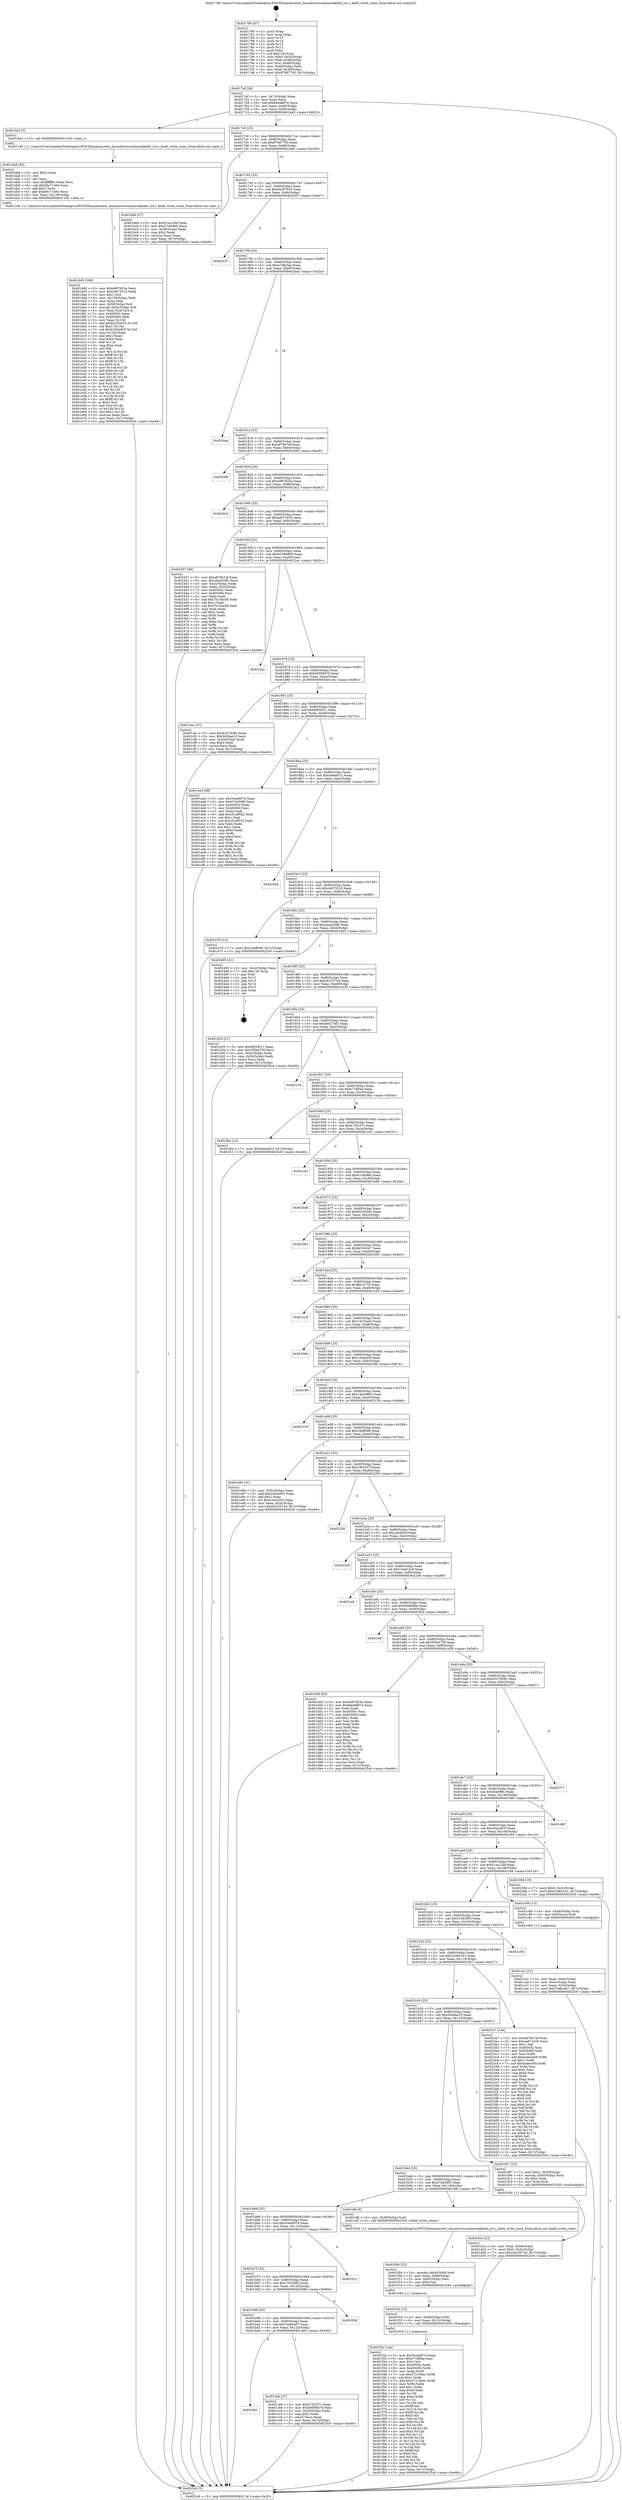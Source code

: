 digraph "0x401780" {
  label = "0x401780 (/mnt/c/Users/mathe/Desktop/tcc/POCII/binaries/extr_linuxdriversusbserialkobil_sct.c_kobil_write_room_Final-ollvm.out::main(0))"
  labelloc = "t"
  node[shape=record]

  Entry [label="",width=0.3,height=0.3,shape=circle,fillcolor=black,style=filled]
  "0x4017af" [label="{
     0x4017af [26]\l
     | [instrs]\l
     &nbsp;&nbsp;0x4017af \<+3\>: mov -0x7c(%rbp),%eax\l
     &nbsp;&nbsp;0x4017b2 \<+2\>: mov %eax,%ecx\l
     &nbsp;&nbsp;0x4017b4 \<+6\>: sub $0x84d48874,%ecx\l
     &nbsp;&nbsp;0x4017ba \<+3\>: mov %eax,-0x80(%rbp)\l
     &nbsp;&nbsp;0x4017bd \<+6\>: mov %ecx,-0x84(%rbp)\l
     &nbsp;&nbsp;0x4017c3 \<+6\>: je 0000000000401da3 \<main+0x623\>\l
  }"]
  "0x401da3" [label="{
     0x401da3 [5]\l
     | [instrs]\l
     &nbsp;&nbsp;0x401da3 \<+5\>: call 0000000000401160 \<next_i\>\l
     | [calls]\l
     &nbsp;&nbsp;0x401160 \{1\} (/mnt/c/Users/mathe/Desktop/tcc/POCII/binaries/extr_linuxdriversusbserialkobil_sct.c_kobil_write_room_Final-ollvm.out::next_i)\l
  }"]
  "0x4017c9" [label="{
     0x4017c9 [25]\l
     | [instrs]\l
     &nbsp;&nbsp;0x4017c9 \<+5\>: jmp 00000000004017ce \<main+0x4e\>\l
     &nbsp;&nbsp;0x4017ce \<+3\>: mov -0x80(%rbp),%eax\l
     &nbsp;&nbsp;0x4017d1 \<+5\>: sub $0x879d7792,%eax\l
     &nbsp;&nbsp;0x4017d6 \<+6\>: mov %eax,-0x88(%rbp)\l
     &nbsp;&nbsp;0x4017dc \<+6\>: je 0000000000401bbb \<main+0x43b\>\l
  }"]
  Exit [label="",width=0.3,height=0.3,shape=circle,fillcolor=black,style=filled,peripheries=2]
  "0x401bbb" [label="{
     0x401bbb [27]\l
     | [instrs]\l
     &nbsp;&nbsp;0x401bbb \<+5\>: mov $0x51ac22bf,%eax\l
     &nbsp;&nbsp;0x401bc0 \<+5\>: mov $0xe7c8c8e0,%ecx\l
     &nbsp;&nbsp;0x401bc5 \<+3\>: mov -0x38(%rbp),%edx\l
     &nbsp;&nbsp;0x401bc8 \<+3\>: cmp $0x2,%edx\l
     &nbsp;&nbsp;0x401bcb \<+3\>: cmovne %ecx,%eax\l
     &nbsp;&nbsp;0x401bce \<+3\>: mov %eax,-0x7c(%rbp)\l
     &nbsp;&nbsp;0x401bd1 \<+5\>: jmp 00000000004025c6 \<main+0xe46\>\l
  }"]
  "0x4017e2" [label="{
     0x4017e2 [25]\l
     | [instrs]\l
     &nbsp;&nbsp;0x4017e2 \<+5\>: jmp 00000000004017e7 \<main+0x67\>\l
     &nbsp;&nbsp;0x4017e7 \<+3\>: mov -0x80(%rbp),%eax\l
     &nbsp;&nbsp;0x4017ea \<+5\>: sub $0x92c87523,%eax\l
     &nbsp;&nbsp;0x4017ef \<+6\>: mov %eax,-0x8c(%rbp)\l
     &nbsp;&nbsp;0x4017f5 \<+6\>: je 0000000000402557 \<main+0xdd7\>\l
  }"]
  "0x4025c6" [label="{
     0x4025c6 [5]\l
     | [instrs]\l
     &nbsp;&nbsp;0x4025c6 \<+5\>: jmp 00000000004017af \<main+0x2f\>\l
  }"]
  "0x401780" [label="{
     0x401780 [47]\l
     | [instrs]\l
     &nbsp;&nbsp;0x401780 \<+1\>: push %rbp\l
     &nbsp;&nbsp;0x401781 \<+3\>: mov %rsp,%rbp\l
     &nbsp;&nbsp;0x401784 \<+2\>: push %r15\l
     &nbsp;&nbsp;0x401786 \<+2\>: push %r14\l
     &nbsp;&nbsp;0x401788 \<+2\>: push %r13\l
     &nbsp;&nbsp;0x40178a \<+2\>: push %r12\l
     &nbsp;&nbsp;0x40178c \<+1\>: push %rbx\l
     &nbsp;&nbsp;0x40178d \<+7\>: sub $0x128,%rsp\l
     &nbsp;&nbsp;0x401794 \<+7\>: movl $0x0,-0x3c(%rbp)\l
     &nbsp;&nbsp;0x40179b \<+3\>: mov %edi,-0x40(%rbp)\l
     &nbsp;&nbsp;0x40179e \<+4\>: mov %rsi,-0x48(%rbp)\l
     &nbsp;&nbsp;0x4017a2 \<+3\>: mov -0x40(%rbp),%edi\l
     &nbsp;&nbsp;0x4017a5 \<+3\>: mov %edi,-0x38(%rbp)\l
     &nbsp;&nbsp;0x4017a8 \<+7\>: movl $0x879d7792,-0x7c(%rbp)\l
  }"]
  "0x401f2a" [label="{
     0x401f2a [144]\l
     | [instrs]\l
     &nbsp;&nbsp;0x401f2a \<+5\>: mov $0x5ceed974,%eax\l
     &nbsp;&nbsp;0x401f2f \<+5\>: mov $0xe71ff3ba,%esi\l
     &nbsp;&nbsp;0x401f34 \<+2\>: mov $0x1,%cl\l
     &nbsp;&nbsp;0x401f36 \<+7\>: mov 0x40505c,%edx\l
     &nbsp;&nbsp;0x401f3d \<+8\>: mov 0x405060,%r8d\l
     &nbsp;&nbsp;0x401f45 \<+3\>: mov %edx,%r9d\l
     &nbsp;&nbsp;0x401f48 \<+7\>: sub $0x372160ec,%r9d\l
     &nbsp;&nbsp;0x401f4f \<+4\>: sub $0x1,%r9d\l
     &nbsp;&nbsp;0x401f53 \<+7\>: add $0x372160ec,%r9d\l
     &nbsp;&nbsp;0x401f5a \<+4\>: imul %r9d,%edx\l
     &nbsp;&nbsp;0x401f5e \<+3\>: and $0x1,%edx\l
     &nbsp;&nbsp;0x401f61 \<+3\>: cmp $0x0,%edx\l
     &nbsp;&nbsp;0x401f64 \<+4\>: sete %r10b\l
     &nbsp;&nbsp;0x401f68 \<+4\>: cmp $0xa,%r8d\l
     &nbsp;&nbsp;0x401f6c \<+4\>: setl %r11b\l
     &nbsp;&nbsp;0x401f70 \<+3\>: mov %r10b,%bl\l
     &nbsp;&nbsp;0x401f73 \<+3\>: xor $0xff,%bl\l
     &nbsp;&nbsp;0x401f76 \<+3\>: mov %r11b,%r14b\l
     &nbsp;&nbsp;0x401f79 \<+4\>: xor $0xff,%r14b\l
     &nbsp;&nbsp;0x401f7d \<+3\>: xor $0x0,%cl\l
     &nbsp;&nbsp;0x401f80 \<+3\>: mov %bl,%r15b\l
     &nbsp;&nbsp;0x401f83 \<+4\>: and $0x0,%r15b\l
     &nbsp;&nbsp;0x401f87 \<+3\>: and %cl,%r10b\l
     &nbsp;&nbsp;0x401f8a \<+3\>: mov %r14b,%r12b\l
     &nbsp;&nbsp;0x401f8d \<+4\>: and $0x0,%r12b\l
     &nbsp;&nbsp;0x401f91 \<+3\>: and %cl,%r11b\l
     &nbsp;&nbsp;0x401f94 \<+3\>: or %r10b,%r15b\l
     &nbsp;&nbsp;0x401f97 \<+3\>: or %r11b,%r12b\l
     &nbsp;&nbsp;0x401f9a \<+3\>: xor %r12b,%r15b\l
     &nbsp;&nbsp;0x401f9d \<+3\>: or %r14b,%bl\l
     &nbsp;&nbsp;0x401fa0 \<+3\>: xor $0xff,%bl\l
     &nbsp;&nbsp;0x401fa3 \<+3\>: or $0x0,%cl\l
     &nbsp;&nbsp;0x401fa6 \<+2\>: and %cl,%bl\l
     &nbsp;&nbsp;0x401fa8 \<+3\>: or %bl,%r15b\l
     &nbsp;&nbsp;0x401fab \<+4\>: test $0x1,%r15b\l
     &nbsp;&nbsp;0x401faf \<+3\>: cmovne %esi,%eax\l
     &nbsp;&nbsp;0x401fb2 \<+3\>: mov %eax,-0x7c(%rbp)\l
     &nbsp;&nbsp;0x401fb5 \<+5\>: jmp 00000000004025c6 \<main+0xe46\>\l
  }"]
  "0x402557" [label="{
     0x402557\l
  }", style=dashed]
  "0x4017fb" [label="{
     0x4017fb [25]\l
     | [instrs]\l
     &nbsp;&nbsp;0x4017fb \<+5\>: jmp 0000000000401800 \<main+0x80\>\l
     &nbsp;&nbsp;0x401800 \<+3\>: mov -0x80(%rbp),%eax\l
     &nbsp;&nbsp;0x401803 \<+5\>: sub $0xa7dfa3aa,%eax\l
     &nbsp;&nbsp;0x401808 \<+6\>: mov %eax,-0x90(%rbp)\l
     &nbsp;&nbsp;0x40180e \<+6\>: je 00000000004024aa \<main+0xd2a\>\l
  }"]
  "0x401f1b" [label="{
     0x401f1b [15]\l
     | [instrs]\l
     &nbsp;&nbsp;0x401f1b \<+4\>: mov -0x58(%rbp),%rdi\l
     &nbsp;&nbsp;0x401f1f \<+6\>: mov %eax,-0x12c(%rbp)\l
     &nbsp;&nbsp;0x401f25 \<+5\>: call 0000000000401030 \<free@plt\>\l
     | [calls]\l
     &nbsp;&nbsp;0x401030 \{1\} (unknown)\l
  }"]
  "0x4024aa" [label="{
     0x4024aa\l
  }", style=dashed]
  "0x401814" [label="{
     0x401814 [25]\l
     | [instrs]\l
     &nbsp;&nbsp;0x401814 \<+5\>: jmp 0000000000401819 \<main+0x99\>\l
     &nbsp;&nbsp;0x401819 \<+3\>: mov -0x80(%rbp),%eax\l
     &nbsp;&nbsp;0x40181c \<+5\>: sub $0xa879e7af,%eax\l
     &nbsp;&nbsp;0x401821 \<+6\>: mov %eax,-0x94(%rbp)\l
     &nbsp;&nbsp;0x401827 \<+6\>: je 00000000004025bf \<main+0xe3f\>\l
  }"]
  "0x401f04" [label="{
     0x401f04 [23]\l
     | [instrs]\l
     &nbsp;&nbsp;0x401f04 \<+10\>: movabs $0x4030d6,%rdi\l
     &nbsp;&nbsp;0x401f0e \<+3\>: mov %eax,-0x60(%rbp)\l
     &nbsp;&nbsp;0x401f11 \<+3\>: mov -0x60(%rbp),%esi\l
     &nbsp;&nbsp;0x401f14 \<+2\>: mov $0x0,%al\l
     &nbsp;&nbsp;0x401f16 \<+5\>: call 0000000000401040 \<printf@plt\>\l
     | [calls]\l
     &nbsp;&nbsp;0x401040 \{1\} (unknown)\l
  }"]
  "0x4025bf" [label="{
     0x4025bf\l
  }", style=dashed]
  "0x40182d" [label="{
     0x40182d [25]\l
     | [instrs]\l
     &nbsp;&nbsp;0x40182d \<+5\>: jmp 0000000000401832 \<main+0xb2\>\l
     &nbsp;&nbsp;0x401832 \<+3\>: mov -0x80(%rbp),%eax\l
     &nbsp;&nbsp;0x401835 \<+5\>: sub $0xa987825a,%eax\l
     &nbsp;&nbsp;0x40183a \<+6\>: mov %eax,-0x98(%rbp)\l
     &nbsp;&nbsp;0x401840 \<+6\>: je 00000000004024c2 \<main+0xd42\>\l
  }"]
  "0x401dd0" [label="{
     0x401dd0 [168]\l
     | [instrs]\l
     &nbsp;&nbsp;0x401dd0 \<+5\>: mov $0xa987825a,%ecx\l
     &nbsp;&nbsp;0x401dd5 \<+5\>: mov $0xcb873510,%edx\l
     &nbsp;&nbsp;0x401dda \<+3\>: mov $0x1,%sil\l
     &nbsp;&nbsp;0x401ddd \<+6\>: mov -0x128(%rbp),%edi\l
     &nbsp;&nbsp;0x401de3 \<+3\>: imul %eax,%edi\l
     &nbsp;&nbsp;0x401de6 \<+4\>: mov -0x58(%rbp),%r8\l
     &nbsp;&nbsp;0x401dea \<+4\>: movslq -0x5c(%rbp),%r9\l
     &nbsp;&nbsp;0x401dee \<+4\>: mov %edi,(%r8,%r9,4)\l
     &nbsp;&nbsp;0x401df2 \<+7\>: mov 0x40505c,%eax\l
     &nbsp;&nbsp;0x401df9 \<+7\>: mov 0x405060,%edi\l
     &nbsp;&nbsp;0x401e00 \<+3\>: mov %eax,%r10d\l
     &nbsp;&nbsp;0x401e03 \<+7\>: add $0xb2302825,%r10d\l
     &nbsp;&nbsp;0x401e0a \<+4\>: sub $0x1,%r10d\l
     &nbsp;&nbsp;0x401e0e \<+7\>: sub $0xb2302825,%r10d\l
     &nbsp;&nbsp;0x401e15 \<+4\>: imul %r10d,%eax\l
     &nbsp;&nbsp;0x401e19 \<+3\>: and $0x1,%eax\l
     &nbsp;&nbsp;0x401e1c \<+3\>: cmp $0x0,%eax\l
     &nbsp;&nbsp;0x401e1f \<+4\>: sete %r11b\l
     &nbsp;&nbsp;0x401e23 \<+3\>: cmp $0xa,%edi\l
     &nbsp;&nbsp;0x401e26 \<+3\>: setl %bl\l
     &nbsp;&nbsp;0x401e29 \<+3\>: mov %r11b,%r14b\l
     &nbsp;&nbsp;0x401e2c \<+4\>: xor $0xff,%r14b\l
     &nbsp;&nbsp;0x401e30 \<+3\>: mov %bl,%r15b\l
     &nbsp;&nbsp;0x401e33 \<+4\>: xor $0xff,%r15b\l
     &nbsp;&nbsp;0x401e37 \<+4\>: xor $0x0,%sil\l
     &nbsp;&nbsp;0x401e3b \<+3\>: mov %r14b,%r12b\l
     &nbsp;&nbsp;0x401e3e \<+4\>: and $0x0,%r12b\l
     &nbsp;&nbsp;0x401e42 \<+3\>: and %sil,%r11b\l
     &nbsp;&nbsp;0x401e45 \<+3\>: mov %r15b,%r13b\l
     &nbsp;&nbsp;0x401e48 \<+4\>: and $0x0,%r13b\l
     &nbsp;&nbsp;0x401e4c \<+3\>: and %sil,%bl\l
     &nbsp;&nbsp;0x401e4f \<+3\>: or %r11b,%r12b\l
     &nbsp;&nbsp;0x401e52 \<+3\>: or %bl,%r13b\l
     &nbsp;&nbsp;0x401e55 \<+3\>: xor %r13b,%r12b\l
     &nbsp;&nbsp;0x401e58 \<+3\>: or %r15b,%r14b\l
     &nbsp;&nbsp;0x401e5b \<+4\>: xor $0xff,%r14b\l
     &nbsp;&nbsp;0x401e5f \<+4\>: or $0x0,%sil\l
     &nbsp;&nbsp;0x401e63 \<+3\>: and %sil,%r14b\l
     &nbsp;&nbsp;0x401e66 \<+3\>: or %r14b,%r12b\l
     &nbsp;&nbsp;0x401e69 \<+4\>: test $0x1,%r12b\l
     &nbsp;&nbsp;0x401e6d \<+3\>: cmovne %edx,%ecx\l
     &nbsp;&nbsp;0x401e70 \<+3\>: mov %ecx,-0x7c(%rbp)\l
     &nbsp;&nbsp;0x401e73 \<+5\>: jmp 00000000004025c6 \<main+0xe46\>\l
  }"]
  "0x4024c2" [label="{
     0x4024c2\l
  }", style=dashed]
  "0x401846" [label="{
     0x401846 [25]\l
     | [instrs]\l
     &nbsp;&nbsp;0x401846 \<+5\>: jmp 000000000040184b \<main+0xcb\>\l
     &nbsp;&nbsp;0x40184b \<+3\>: mov -0x80(%rbp),%eax\l
     &nbsp;&nbsp;0x40184e \<+5\>: sub $0xaa671420,%eax\l
     &nbsp;&nbsp;0x401853 \<+6\>: mov %eax,-0x9c(%rbp)\l
     &nbsp;&nbsp;0x401859 \<+6\>: je 0000000000402437 \<main+0xcb7\>\l
  }"]
  "0x401da8" [label="{
     0x401da8 [40]\l
     | [instrs]\l
     &nbsp;&nbsp;0x401da8 \<+5\>: mov $0x2,%ecx\l
     &nbsp;&nbsp;0x401dad \<+1\>: cltd\l
     &nbsp;&nbsp;0x401dae \<+2\>: idiv %ecx\l
     &nbsp;&nbsp;0x401db0 \<+6\>: imul $0xfffffffe,%edx,%ecx\l
     &nbsp;&nbsp;0x401db6 \<+6\>: sub $0xb9c71494,%ecx\l
     &nbsp;&nbsp;0x401dbc \<+3\>: add $0x1,%ecx\l
     &nbsp;&nbsp;0x401dbf \<+6\>: add $0xb9c71494,%ecx\l
     &nbsp;&nbsp;0x401dc5 \<+6\>: mov %ecx,-0x128(%rbp)\l
     &nbsp;&nbsp;0x401dcb \<+5\>: call 0000000000401160 \<next_i\>\l
     | [calls]\l
     &nbsp;&nbsp;0x401160 \{1\} (/mnt/c/Users/mathe/Desktop/tcc/POCII/binaries/extr_linuxdriversusbserialkobil_sct.c_kobil_write_room_Final-ollvm.out::next_i)\l
  }"]
  "0x402437" [label="{
     0x402437 [94]\l
     | [instrs]\l
     &nbsp;&nbsp;0x402437 \<+5\>: mov $0xa879e7af,%eax\l
     &nbsp;&nbsp;0x40243c \<+5\>: mov $0xcbad256b,%ecx\l
     &nbsp;&nbsp;0x402441 \<+3\>: mov -0x3c(%rbp),%edx\l
     &nbsp;&nbsp;0x402444 \<+3\>: mov %edx,-0x2c(%rbp)\l
     &nbsp;&nbsp;0x402447 \<+7\>: mov 0x40505c,%edx\l
     &nbsp;&nbsp;0x40244e \<+7\>: mov 0x405060,%esi\l
     &nbsp;&nbsp;0x402455 \<+2\>: mov %edx,%edi\l
     &nbsp;&nbsp;0x402457 \<+6\>: add $0x7b15be58,%edi\l
     &nbsp;&nbsp;0x40245d \<+3\>: sub $0x1,%edi\l
     &nbsp;&nbsp;0x402460 \<+6\>: sub $0x7b15be58,%edi\l
     &nbsp;&nbsp;0x402466 \<+3\>: imul %edi,%edx\l
     &nbsp;&nbsp;0x402469 \<+3\>: and $0x1,%edx\l
     &nbsp;&nbsp;0x40246c \<+3\>: cmp $0x0,%edx\l
     &nbsp;&nbsp;0x40246f \<+4\>: sete %r8b\l
     &nbsp;&nbsp;0x402473 \<+3\>: cmp $0xa,%esi\l
     &nbsp;&nbsp;0x402476 \<+4\>: setl %r9b\l
     &nbsp;&nbsp;0x40247a \<+3\>: mov %r8b,%r10b\l
     &nbsp;&nbsp;0x40247d \<+3\>: and %r9b,%r10b\l
     &nbsp;&nbsp;0x402480 \<+3\>: xor %r9b,%r8b\l
     &nbsp;&nbsp;0x402483 \<+3\>: or %r8b,%r10b\l
     &nbsp;&nbsp;0x402486 \<+4\>: test $0x1,%r10b\l
     &nbsp;&nbsp;0x40248a \<+3\>: cmovne %ecx,%eax\l
     &nbsp;&nbsp;0x40248d \<+3\>: mov %eax,-0x7c(%rbp)\l
     &nbsp;&nbsp;0x402490 \<+5\>: jmp 00000000004025c6 \<main+0xe46\>\l
  }"]
  "0x40185f" [label="{
     0x40185f [25]\l
     | [instrs]\l
     &nbsp;&nbsp;0x40185f \<+5\>: jmp 0000000000401864 \<main+0xe4\>\l
     &nbsp;&nbsp;0x401864 \<+3\>: mov -0x80(%rbp),%eax\l
     &nbsp;&nbsp;0x401867 \<+5\>: sub $0xb3389805,%eax\l
     &nbsp;&nbsp;0x40186c \<+6\>: mov %eax,-0xa0(%rbp)\l
     &nbsp;&nbsp;0x401872 \<+6\>: je 00000000004022ac \<main+0xb2c\>\l
  }"]
  "0x401d1e" [label="{
     0x401d1e [23]\l
     | [instrs]\l
     &nbsp;&nbsp;0x401d1e \<+4\>: mov %rax,-0x58(%rbp)\l
     &nbsp;&nbsp;0x401d22 \<+7\>: movl $0x0,-0x5c(%rbp)\l
     &nbsp;&nbsp;0x401d29 \<+7\>: movl $0xd4255744,-0x7c(%rbp)\l
     &nbsp;&nbsp;0x401d30 \<+5\>: jmp 00000000004025c6 \<main+0xe46\>\l
  }"]
  "0x4022ac" [label="{
     0x4022ac\l
  }", style=dashed]
  "0x401878" [label="{
     0x401878 [25]\l
     | [instrs]\l
     &nbsp;&nbsp;0x401878 \<+5\>: jmp 000000000040187d \<main+0xfd\>\l
     &nbsp;&nbsp;0x40187d \<+3\>: mov -0x80(%rbp),%eax\l
     &nbsp;&nbsp;0x401880 \<+5\>: sub $0xb8598d70,%eax\l
     &nbsp;&nbsp;0x401885 \<+6\>: mov %eax,-0xa4(%rbp)\l
     &nbsp;&nbsp;0x40188b \<+6\>: je 0000000000401cec \<main+0x56c\>\l
  }"]
  "0x401bb1" [label="{
     0x401bb1\l
  }", style=dashed]
  "0x401cec" [label="{
     0x401cec [27]\l
     | [instrs]\l
     &nbsp;&nbsp;0x401cec \<+5\>: mov $0x4327838c,%eax\l
     &nbsp;&nbsp;0x401cf1 \<+5\>: mov $0x5428ae23,%ecx\l
     &nbsp;&nbsp;0x401cf6 \<+3\>: mov -0x34(%rbp),%edx\l
     &nbsp;&nbsp;0x401cf9 \<+3\>: cmp $0x0,%edx\l
     &nbsp;&nbsp;0x401cfc \<+3\>: cmove %ecx,%eax\l
     &nbsp;&nbsp;0x401cff \<+3\>: mov %eax,-0x7c(%rbp)\l
     &nbsp;&nbsp;0x401d02 \<+5\>: jmp 00000000004025c6 \<main+0xe46\>\l
  }"]
  "0x401891" [label="{
     0x401891 [25]\l
     | [instrs]\l
     &nbsp;&nbsp;0x401891 \<+5\>: jmp 0000000000401896 \<main+0x116\>\l
     &nbsp;&nbsp;0x401896 \<+3\>: mov -0x80(%rbp),%eax\l
     &nbsp;&nbsp;0x401899 \<+5\>: sub $0xbf934f11,%eax\l
     &nbsp;&nbsp;0x40189e \<+6\>: mov %eax,-0xa8(%rbp)\l
     &nbsp;&nbsp;0x4018a4 \<+6\>: je 0000000000401ea3 \<main+0x723\>\l
  }"]
  "0x401cb6" [label="{
     0x401cb6 [27]\l
     | [instrs]\l
     &nbsp;&nbsp;0x401cb6 \<+5\>: mov $0xe72f1d7c,%eax\l
     &nbsp;&nbsp;0x401cbb \<+5\>: mov $0xb8598d70,%ecx\l
     &nbsp;&nbsp;0x401cc0 \<+3\>: mov -0x34(%rbp),%edx\l
     &nbsp;&nbsp;0x401cc3 \<+3\>: cmp $0x1,%edx\l
     &nbsp;&nbsp;0x401cc6 \<+3\>: cmovl %ecx,%eax\l
     &nbsp;&nbsp;0x401cc9 \<+3\>: mov %eax,-0x7c(%rbp)\l
     &nbsp;&nbsp;0x401ccc \<+5\>: jmp 00000000004025c6 \<main+0xe46\>\l
  }"]
  "0x401ea3" [label="{
     0x401ea3 [88]\l
     | [instrs]\l
     &nbsp;&nbsp;0x401ea3 \<+5\>: mov $0x5ceed974,%eax\l
     &nbsp;&nbsp;0x401ea8 \<+5\>: mov $0x57ab59f5,%ecx\l
     &nbsp;&nbsp;0x401ead \<+7\>: mov 0x40505c,%edx\l
     &nbsp;&nbsp;0x401eb4 \<+7\>: mov 0x405060,%esi\l
     &nbsp;&nbsp;0x401ebb \<+2\>: mov %edx,%edi\l
     &nbsp;&nbsp;0x401ebd \<+6\>: add $0xc01df552,%edi\l
     &nbsp;&nbsp;0x401ec3 \<+3\>: sub $0x1,%edi\l
     &nbsp;&nbsp;0x401ec6 \<+6\>: sub $0xc01df552,%edi\l
     &nbsp;&nbsp;0x401ecc \<+3\>: imul %edi,%edx\l
     &nbsp;&nbsp;0x401ecf \<+3\>: and $0x1,%edx\l
     &nbsp;&nbsp;0x401ed2 \<+3\>: cmp $0x0,%edx\l
     &nbsp;&nbsp;0x401ed5 \<+4\>: sete %r8b\l
     &nbsp;&nbsp;0x401ed9 \<+3\>: cmp $0xa,%esi\l
     &nbsp;&nbsp;0x401edc \<+4\>: setl %r9b\l
     &nbsp;&nbsp;0x401ee0 \<+3\>: mov %r8b,%r10b\l
     &nbsp;&nbsp;0x401ee3 \<+3\>: and %r9b,%r10b\l
     &nbsp;&nbsp;0x401ee6 \<+3\>: xor %r9b,%r8b\l
     &nbsp;&nbsp;0x401ee9 \<+3\>: or %r8b,%r10b\l
     &nbsp;&nbsp;0x401eec \<+4\>: test $0x1,%r10b\l
     &nbsp;&nbsp;0x401ef0 \<+3\>: cmovne %ecx,%eax\l
     &nbsp;&nbsp;0x401ef3 \<+3\>: mov %eax,-0x7c(%rbp)\l
     &nbsp;&nbsp;0x401ef6 \<+5\>: jmp 00000000004025c6 \<main+0xe46\>\l
  }"]
  "0x4018aa" [label="{
     0x4018aa [25]\l
     | [instrs]\l
     &nbsp;&nbsp;0x4018aa \<+5\>: jmp 00000000004018af \<main+0x12f\>\l
     &nbsp;&nbsp;0x4018af \<+3\>: mov -0x80(%rbp),%eax\l
     &nbsp;&nbsp;0x4018b2 \<+5\>: sub $0xc84ed51c,%eax\l
     &nbsp;&nbsp;0x4018b7 \<+6\>: mov %eax,-0xac(%rbp)\l
     &nbsp;&nbsp;0x4018bd \<+6\>: je 0000000000402584 \<main+0xe04\>\l
  }"]
  "0x401b98" [label="{
     0x401b98 [25]\l
     | [instrs]\l
     &nbsp;&nbsp;0x401b98 \<+5\>: jmp 0000000000401b9d \<main+0x41d\>\l
     &nbsp;&nbsp;0x401b9d \<+3\>: mov -0x80(%rbp),%eax\l
     &nbsp;&nbsp;0x401ba0 \<+5\>: sub $0x7ed8ca07,%eax\l
     &nbsp;&nbsp;0x401ba5 \<+6\>: mov %eax,-0x124(%rbp)\l
     &nbsp;&nbsp;0x401bab \<+6\>: je 0000000000401cb6 \<main+0x536\>\l
  }"]
  "0x402584" [label="{
     0x402584\l
  }", style=dashed]
  "0x4018c3" [label="{
     0x4018c3 [25]\l
     | [instrs]\l
     &nbsp;&nbsp;0x4018c3 \<+5\>: jmp 00000000004018c8 \<main+0x148\>\l
     &nbsp;&nbsp;0x4018c8 \<+3\>: mov -0x80(%rbp),%eax\l
     &nbsp;&nbsp;0x4018cb \<+5\>: sub $0xcb873510,%eax\l
     &nbsp;&nbsp;0x4018d0 \<+6\>: mov %eax,-0xb0(%rbp)\l
     &nbsp;&nbsp;0x4018d6 \<+6\>: je 0000000000401e78 \<main+0x6f8\>\l
  }"]
  "0x402084" [label="{
     0x402084\l
  }", style=dashed]
  "0x401e78" [label="{
     0x401e78 [12]\l
     | [instrs]\l
     &nbsp;&nbsp;0x401e78 \<+7\>: movl $0x16eff508,-0x7c(%rbp)\l
     &nbsp;&nbsp;0x401e7f \<+5\>: jmp 00000000004025c6 \<main+0xe46\>\l
  }"]
  "0x4018dc" [label="{
     0x4018dc [25]\l
     | [instrs]\l
     &nbsp;&nbsp;0x4018dc \<+5\>: jmp 00000000004018e1 \<main+0x161\>\l
     &nbsp;&nbsp;0x4018e1 \<+3\>: mov -0x80(%rbp),%eax\l
     &nbsp;&nbsp;0x4018e4 \<+5\>: sub $0xcbad256b,%eax\l
     &nbsp;&nbsp;0x4018e9 \<+6\>: mov %eax,-0xb4(%rbp)\l
     &nbsp;&nbsp;0x4018ef \<+6\>: je 0000000000402495 \<main+0xd15\>\l
  }"]
  "0x401b7f" [label="{
     0x401b7f [25]\l
     | [instrs]\l
     &nbsp;&nbsp;0x401b7f \<+5\>: jmp 0000000000401b84 \<main+0x404\>\l
     &nbsp;&nbsp;0x401b84 \<+3\>: mov -0x80(%rbp),%eax\l
     &nbsp;&nbsp;0x401b87 \<+5\>: sub $0x7181ef82,%eax\l
     &nbsp;&nbsp;0x401b8c \<+6\>: mov %eax,-0x120(%rbp)\l
     &nbsp;&nbsp;0x401b92 \<+6\>: je 0000000000402084 \<main+0x904\>\l
  }"]
  "0x402495" [label="{
     0x402495 [21]\l
     | [instrs]\l
     &nbsp;&nbsp;0x402495 \<+3\>: mov -0x2c(%rbp),%eax\l
     &nbsp;&nbsp;0x402498 \<+7\>: add $0x128,%rsp\l
     &nbsp;&nbsp;0x40249f \<+1\>: pop %rbx\l
     &nbsp;&nbsp;0x4024a0 \<+2\>: pop %r12\l
     &nbsp;&nbsp;0x4024a2 \<+2\>: pop %r13\l
     &nbsp;&nbsp;0x4024a4 \<+2\>: pop %r14\l
     &nbsp;&nbsp;0x4024a6 \<+2\>: pop %r15\l
     &nbsp;&nbsp;0x4024a8 \<+1\>: pop %rbp\l
     &nbsp;&nbsp;0x4024a9 \<+1\>: ret\l
  }"]
  "0x4018f5" [label="{
     0x4018f5 [25]\l
     | [instrs]\l
     &nbsp;&nbsp;0x4018f5 \<+5\>: jmp 00000000004018fa \<main+0x17a\>\l
     &nbsp;&nbsp;0x4018fa \<+3\>: mov -0x80(%rbp),%eax\l
     &nbsp;&nbsp;0x4018fd \<+5\>: sub $0xd4255744,%eax\l
     &nbsp;&nbsp;0x401902 \<+6\>: mov %eax,-0xb8(%rbp)\l
     &nbsp;&nbsp;0x401908 \<+6\>: je 0000000000401d35 \<main+0x5b5\>\l
  }"]
  "0x40251c" [label="{
     0x40251c\l
  }", style=dashed]
  "0x401d35" [label="{
     0x401d35 [27]\l
     | [instrs]\l
     &nbsp;&nbsp;0x401d35 \<+5\>: mov $0xbf934f11,%eax\l
     &nbsp;&nbsp;0x401d3a \<+5\>: mov $0x3f5bd758,%ecx\l
     &nbsp;&nbsp;0x401d3f \<+3\>: mov -0x5c(%rbp),%edx\l
     &nbsp;&nbsp;0x401d42 \<+3\>: cmp -0x50(%rbp),%edx\l
     &nbsp;&nbsp;0x401d45 \<+3\>: cmovl %ecx,%eax\l
     &nbsp;&nbsp;0x401d48 \<+3\>: mov %eax,-0x7c(%rbp)\l
     &nbsp;&nbsp;0x401d4b \<+5\>: jmp 00000000004025c6 \<main+0xe46\>\l
  }"]
  "0x40190e" [label="{
     0x40190e [25]\l
     | [instrs]\l
     &nbsp;&nbsp;0x40190e \<+5\>: jmp 0000000000401913 \<main+0x193\>\l
     &nbsp;&nbsp;0x401913 \<+3\>: mov -0x80(%rbp),%eax\l
     &nbsp;&nbsp;0x401916 \<+5\>: sub $0xde027ef3,%eax\l
     &nbsp;&nbsp;0x40191b \<+6\>: mov %eax,-0xbc(%rbp)\l
     &nbsp;&nbsp;0x401921 \<+6\>: je 0000000000402143 \<main+0x9c3\>\l
  }"]
  "0x401b66" [label="{
     0x401b66 [25]\l
     | [instrs]\l
     &nbsp;&nbsp;0x401b66 \<+5\>: jmp 0000000000401b6b \<main+0x3eb\>\l
     &nbsp;&nbsp;0x401b6b \<+3\>: mov -0x80(%rbp),%eax\l
     &nbsp;&nbsp;0x401b6e \<+5\>: sub $0x5ceed974,%eax\l
     &nbsp;&nbsp;0x401b73 \<+6\>: mov %eax,-0x11c(%rbp)\l
     &nbsp;&nbsp;0x401b79 \<+6\>: je 000000000040251c \<main+0xd9c\>\l
  }"]
  "0x402143" [label="{
     0x402143\l
  }", style=dashed]
  "0x401927" [label="{
     0x401927 [25]\l
     | [instrs]\l
     &nbsp;&nbsp;0x401927 \<+5\>: jmp 000000000040192c \<main+0x1ac\>\l
     &nbsp;&nbsp;0x40192c \<+3\>: mov -0x80(%rbp),%eax\l
     &nbsp;&nbsp;0x40192f \<+5\>: sub $0xe71ff3ba,%eax\l
     &nbsp;&nbsp;0x401934 \<+6\>: mov %eax,-0xc0(%rbp)\l
     &nbsp;&nbsp;0x40193a \<+6\>: je 0000000000401fba \<main+0x83a\>\l
  }"]
  "0x401efb" [label="{
     0x401efb [9]\l
     | [instrs]\l
     &nbsp;&nbsp;0x401efb \<+4\>: mov -0x58(%rbp),%rdi\l
     &nbsp;&nbsp;0x401eff \<+5\>: call 00000000004015c0 \<kobil_write_room\>\l
     | [calls]\l
     &nbsp;&nbsp;0x4015c0 \{1\} (/mnt/c/Users/mathe/Desktop/tcc/POCII/binaries/extr_linuxdriversusbserialkobil_sct.c_kobil_write_room_Final-ollvm.out::kobil_write_room)\l
  }"]
  "0x401fba" [label="{
     0x401fba [12]\l
     | [instrs]\l
     &nbsp;&nbsp;0x401fba \<+7\>: movl $0x4bacd01f,-0x7c(%rbp)\l
     &nbsp;&nbsp;0x401fc1 \<+5\>: jmp 00000000004025c6 \<main+0xe46\>\l
  }"]
  "0x401940" [label="{
     0x401940 [25]\l
     | [instrs]\l
     &nbsp;&nbsp;0x401940 \<+5\>: jmp 0000000000401945 \<main+0x1c5\>\l
     &nbsp;&nbsp;0x401945 \<+3\>: mov -0x80(%rbp),%eax\l
     &nbsp;&nbsp;0x401948 \<+5\>: sub $0xe72f1d7c,%eax\l
     &nbsp;&nbsp;0x40194d \<+6\>: mov %eax,-0xc4(%rbp)\l
     &nbsp;&nbsp;0x401953 \<+6\>: je 0000000000401cd1 \<main+0x551\>\l
  }"]
  "0x401b4d" [label="{
     0x401b4d [25]\l
     | [instrs]\l
     &nbsp;&nbsp;0x401b4d \<+5\>: jmp 0000000000401b52 \<main+0x3d2\>\l
     &nbsp;&nbsp;0x401b52 \<+3\>: mov -0x80(%rbp),%eax\l
     &nbsp;&nbsp;0x401b55 \<+5\>: sub $0x57ab59f5,%eax\l
     &nbsp;&nbsp;0x401b5a \<+6\>: mov %eax,-0x118(%rbp)\l
     &nbsp;&nbsp;0x401b60 \<+6\>: je 0000000000401efb \<main+0x77b\>\l
  }"]
  "0x401cd1" [label="{
     0x401cd1\l
  }", style=dashed]
  "0x401959" [label="{
     0x401959 [25]\l
     | [instrs]\l
     &nbsp;&nbsp;0x401959 \<+5\>: jmp 000000000040195e \<main+0x1de\>\l
     &nbsp;&nbsp;0x40195e \<+3\>: mov -0x80(%rbp),%eax\l
     &nbsp;&nbsp;0x401961 \<+5\>: sub $0xe7c8c8e0,%eax\l
     &nbsp;&nbsp;0x401966 \<+6\>: mov %eax,-0xc8(%rbp)\l
     &nbsp;&nbsp;0x40196c \<+6\>: je 0000000000401bd6 \<main+0x456\>\l
  }"]
  "0x401d07" [label="{
     0x401d07 [23]\l
     | [instrs]\l
     &nbsp;&nbsp;0x401d07 \<+7\>: movl $0x1,-0x50(%rbp)\l
     &nbsp;&nbsp;0x401d0e \<+4\>: movslq -0x50(%rbp),%rax\l
     &nbsp;&nbsp;0x401d12 \<+4\>: shl $0x2,%rax\l
     &nbsp;&nbsp;0x401d16 \<+3\>: mov %rax,%rdi\l
     &nbsp;&nbsp;0x401d19 \<+5\>: call 0000000000401050 \<malloc@plt\>\l
     | [calls]\l
     &nbsp;&nbsp;0x401050 \{1\} (unknown)\l
  }"]
  "0x401bd6" [label="{
     0x401bd6\l
  }", style=dashed]
  "0x401972" [label="{
     0x401972 [25]\l
     | [instrs]\l
     &nbsp;&nbsp;0x401972 \<+5\>: jmp 0000000000401977 \<main+0x1f7\>\l
     &nbsp;&nbsp;0x401977 \<+3\>: mov -0x80(%rbp),%eax\l
     &nbsp;&nbsp;0x40197a \<+5\>: sub $0xf25243d2,%eax\l
     &nbsp;&nbsp;0x40197f \<+6\>: mov %eax,-0xcc(%rbp)\l
     &nbsp;&nbsp;0x401985 \<+6\>: je 0000000000402383 \<main+0xc03\>\l
  }"]
  "0x401b34" [label="{
     0x401b34 [25]\l
     | [instrs]\l
     &nbsp;&nbsp;0x401b34 \<+5\>: jmp 0000000000401b39 \<main+0x3b9\>\l
     &nbsp;&nbsp;0x401b39 \<+3\>: mov -0x80(%rbp),%eax\l
     &nbsp;&nbsp;0x401b3c \<+5\>: sub $0x5428ae23,%eax\l
     &nbsp;&nbsp;0x401b41 \<+6\>: mov %eax,-0x114(%rbp)\l
     &nbsp;&nbsp;0x401b47 \<+6\>: je 0000000000401d07 \<main+0x587\>\l
  }"]
  "0x402383" [label="{
     0x402383\l
  }", style=dashed]
  "0x40198b" [label="{
     0x40198b [25]\l
     | [instrs]\l
     &nbsp;&nbsp;0x40198b \<+5\>: jmp 0000000000401990 \<main+0x210\>\l
     &nbsp;&nbsp;0x401990 \<+3\>: mov -0x80(%rbp),%eax\l
     &nbsp;&nbsp;0x401993 \<+5\>: sub $0xfa354547,%eax\l
     &nbsp;&nbsp;0x401998 \<+6\>: mov %eax,-0xd0(%rbp)\l
     &nbsp;&nbsp;0x40199e \<+6\>: je 0000000000402563 \<main+0xde3\>\l
  }"]
  "0x4023a7" [label="{
     0x4023a7 [144]\l
     | [instrs]\l
     &nbsp;&nbsp;0x4023a7 \<+5\>: mov $0xa879e7af,%eax\l
     &nbsp;&nbsp;0x4023ac \<+5\>: mov $0xaa671420,%ecx\l
     &nbsp;&nbsp;0x4023b1 \<+2\>: mov $0x1,%dl\l
     &nbsp;&nbsp;0x4023b3 \<+7\>: mov 0x40505c,%esi\l
     &nbsp;&nbsp;0x4023ba \<+7\>: mov 0x405060,%edi\l
     &nbsp;&nbsp;0x4023c1 \<+3\>: mov %esi,%r8d\l
     &nbsp;&nbsp;0x4023c4 \<+7\>: add $0xea4ece59,%r8d\l
     &nbsp;&nbsp;0x4023cb \<+4\>: sub $0x1,%r8d\l
     &nbsp;&nbsp;0x4023cf \<+7\>: sub $0xea4ece59,%r8d\l
     &nbsp;&nbsp;0x4023d6 \<+4\>: imul %r8d,%esi\l
     &nbsp;&nbsp;0x4023da \<+3\>: and $0x1,%esi\l
     &nbsp;&nbsp;0x4023dd \<+3\>: cmp $0x0,%esi\l
     &nbsp;&nbsp;0x4023e0 \<+4\>: sete %r9b\l
     &nbsp;&nbsp;0x4023e4 \<+3\>: cmp $0xa,%edi\l
     &nbsp;&nbsp;0x4023e7 \<+4\>: setl %r10b\l
     &nbsp;&nbsp;0x4023eb \<+3\>: mov %r9b,%r11b\l
     &nbsp;&nbsp;0x4023ee \<+4\>: xor $0xff,%r11b\l
     &nbsp;&nbsp;0x4023f2 \<+3\>: mov %r10b,%bl\l
     &nbsp;&nbsp;0x4023f5 \<+3\>: xor $0xff,%bl\l
     &nbsp;&nbsp;0x4023f8 \<+3\>: xor $0x0,%dl\l
     &nbsp;&nbsp;0x4023fb \<+3\>: mov %r11b,%r14b\l
     &nbsp;&nbsp;0x4023fe \<+4\>: and $0x0,%r14b\l
     &nbsp;&nbsp;0x402402 \<+3\>: and %dl,%r9b\l
     &nbsp;&nbsp;0x402405 \<+3\>: mov %bl,%r15b\l
     &nbsp;&nbsp;0x402408 \<+4\>: and $0x0,%r15b\l
     &nbsp;&nbsp;0x40240c \<+3\>: and %dl,%r10b\l
     &nbsp;&nbsp;0x40240f \<+3\>: or %r9b,%r14b\l
     &nbsp;&nbsp;0x402412 \<+3\>: or %r10b,%r15b\l
     &nbsp;&nbsp;0x402415 \<+3\>: xor %r15b,%r14b\l
     &nbsp;&nbsp;0x402418 \<+3\>: or %bl,%r11b\l
     &nbsp;&nbsp;0x40241b \<+4\>: xor $0xff,%r11b\l
     &nbsp;&nbsp;0x40241f \<+3\>: or $0x0,%dl\l
     &nbsp;&nbsp;0x402422 \<+3\>: and %dl,%r11b\l
     &nbsp;&nbsp;0x402425 \<+3\>: or %r11b,%r14b\l
     &nbsp;&nbsp;0x402428 \<+4\>: test $0x1,%r14b\l
     &nbsp;&nbsp;0x40242c \<+3\>: cmovne %ecx,%eax\l
     &nbsp;&nbsp;0x40242f \<+3\>: mov %eax,-0x7c(%rbp)\l
     &nbsp;&nbsp;0x402432 \<+5\>: jmp 00000000004025c6 \<main+0xe46\>\l
  }"]
  "0x402563" [label="{
     0x402563\l
  }", style=dashed]
  "0x4019a4" [label="{
     0x4019a4 [25]\l
     | [instrs]\l
     &nbsp;&nbsp;0x4019a4 \<+5\>: jmp 00000000004019a9 \<main+0x229\>\l
     &nbsp;&nbsp;0x4019a9 \<+3\>: mov -0x80(%rbp),%eax\l
     &nbsp;&nbsp;0x4019ac \<+5\>: sub $0xffd1d77d,%eax\l
     &nbsp;&nbsp;0x4019b1 \<+6\>: mov %eax,-0xd4(%rbp)\l
     &nbsp;&nbsp;0x4019b7 \<+6\>: je 0000000000401c29 \<main+0x4a9\>\l
  }"]
  "0x401b1b" [label="{
     0x401b1b [25]\l
     | [instrs]\l
     &nbsp;&nbsp;0x401b1b \<+5\>: jmp 0000000000401b20 \<main+0x3a0\>\l
     &nbsp;&nbsp;0x401b20 \<+3\>: mov -0x80(%rbp),%eax\l
     &nbsp;&nbsp;0x401b23 \<+5\>: sub $0x53d641b1,%eax\l
     &nbsp;&nbsp;0x401b28 \<+6\>: mov %eax,-0x110(%rbp)\l
     &nbsp;&nbsp;0x401b2e \<+6\>: je 00000000004023a7 \<main+0xc27\>\l
  }"]
  "0x401c29" [label="{
     0x401c29\l
  }", style=dashed]
  "0x4019bd" [label="{
     0x4019bd [25]\l
     | [instrs]\l
     &nbsp;&nbsp;0x4019bd \<+5\>: jmp 00000000004019c2 \<main+0x242\>\l
     &nbsp;&nbsp;0x4019c2 \<+3\>: mov -0x80(%rbp),%eax\l
     &nbsp;&nbsp;0x4019c5 \<+5\>: sub $0x13e7bad3,%eax\l
     &nbsp;&nbsp;0x4019ca \<+6\>: mov %eax,-0xd8(%rbp)\l
     &nbsp;&nbsp;0x4019d0 \<+6\>: je 000000000040236b \<main+0xbeb\>\l
  }"]
  "0x402195" [label="{
     0x402195\l
  }", style=dashed]
  "0x40236b" [label="{
     0x40236b\l
  }", style=dashed]
  "0x4019d6" [label="{
     0x4019d6 [25]\l
     | [instrs]\l
     &nbsp;&nbsp;0x4019d6 \<+5\>: jmp 00000000004019db \<main+0x25b\>\l
     &nbsp;&nbsp;0x4019db \<+3\>: mov -0x80(%rbp),%eax\l
     &nbsp;&nbsp;0x4019de \<+5\>: sub $0x145aeb5f,%eax\l
     &nbsp;&nbsp;0x4019e3 \<+6\>: mov %eax,-0xdc(%rbp)\l
     &nbsp;&nbsp;0x4019e9 \<+6\>: je 0000000000401ff4 \<main+0x874\>\l
  }"]
  "0x401ca1" [label="{
     0x401ca1 [21]\l
     | [instrs]\l
     &nbsp;&nbsp;0x401ca1 \<+3\>: mov %eax,-0x4c(%rbp)\l
     &nbsp;&nbsp;0x401ca4 \<+3\>: mov -0x4c(%rbp),%eax\l
     &nbsp;&nbsp;0x401ca7 \<+3\>: mov %eax,-0x34(%rbp)\l
     &nbsp;&nbsp;0x401caa \<+7\>: movl $0x7ed8ca07,-0x7c(%rbp)\l
     &nbsp;&nbsp;0x401cb1 \<+5\>: jmp 00000000004025c6 \<main+0xe46\>\l
  }"]
  "0x401ff4" [label="{
     0x401ff4\l
  }", style=dashed]
  "0x4019ef" [label="{
     0x4019ef [25]\l
     | [instrs]\l
     &nbsp;&nbsp;0x4019ef \<+5\>: jmp 00000000004019f4 \<main+0x274\>\l
     &nbsp;&nbsp;0x4019f4 \<+3\>: mov -0x80(%rbp),%eax\l
     &nbsp;&nbsp;0x4019f7 \<+5\>: sub $0x14a20883,%eax\l
     &nbsp;&nbsp;0x4019fc \<+6\>: mov %eax,-0xe0(%rbp)\l
     &nbsp;&nbsp;0x401a02 \<+6\>: je 0000000000402128 \<main+0x9a8\>\l
  }"]
  "0x401b02" [label="{
     0x401b02 [25]\l
     | [instrs]\l
     &nbsp;&nbsp;0x401b02 \<+5\>: jmp 0000000000401b07 \<main+0x387\>\l
     &nbsp;&nbsp;0x401b07 \<+3\>: mov -0x80(%rbp),%eax\l
     &nbsp;&nbsp;0x401b0a \<+5\>: sub $0x51b65f00,%eax\l
     &nbsp;&nbsp;0x401b0f \<+6\>: mov %eax,-0x10c(%rbp)\l
     &nbsp;&nbsp;0x401b15 \<+6\>: je 0000000000402195 \<main+0xa15\>\l
  }"]
  "0x402128" [label="{
     0x402128\l
  }", style=dashed]
  "0x401a08" [label="{
     0x401a08 [25]\l
     | [instrs]\l
     &nbsp;&nbsp;0x401a08 \<+5\>: jmp 0000000000401a0d \<main+0x28d\>\l
     &nbsp;&nbsp;0x401a0d \<+3\>: mov -0x80(%rbp),%eax\l
     &nbsp;&nbsp;0x401a10 \<+5\>: sub $0x16eff508,%eax\l
     &nbsp;&nbsp;0x401a15 \<+6\>: mov %eax,-0xe4(%rbp)\l
     &nbsp;&nbsp;0x401a1b \<+6\>: je 0000000000401e84 \<main+0x704\>\l
  }"]
  "0x401c94" [label="{
     0x401c94 [13]\l
     | [instrs]\l
     &nbsp;&nbsp;0x401c94 \<+4\>: mov -0x48(%rbp),%rax\l
     &nbsp;&nbsp;0x401c98 \<+4\>: mov 0x8(%rax),%rdi\l
     &nbsp;&nbsp;0x401c9c \<+5\>: call 0000000000401060 \<atoi@plt\>\l
     | [calls]\l
     &nbsp;&nbsp;0x401060 \{1\} (unknown)\l
  }"]
  "0x401e84" [label="{
     0x401e84 [31]\l
     | [instrs]\l
     &nbsp;&nbsp;0x401e84 \<+3\>: mov -0x5c(%rbp),%eax\l
     &nbsp;&nbsp;0x401e87 \<+5\>: add $0x229ca503,%eax\l
     &nbsp;&nbsp;0x401e8c \<+3\>: add $0x1,%eax\l
     &nbsp;&nbsp;0x401e8f \<+5\>: sub $0x229ca503,%eax\l
     &nbsp;&nbsp;0x401e94 \<+3\>: mov %eax,-0x5c(%rbp)\l
     &nbsp;&nbsp;0x401e97 \<+7\>: movl $0xd4255744,-0x7c(%rbp)\l
     &nbsp;&nbsp;0x401e9e \<+5\>: jmp 00000000004025c6 \<main+0xe46\>\l
  }"]
  "0x401a21" [label="{
     0x401a21 [25]\l
     | [instrs]\l
     &nbsp;&nbsp;0x401a21 \<+5\>: jmp 0000000000401a26 \<main+0x2a6\>\l
     &nbsp;&nbsp;0x401a26 \<+3\>: mov -0x80(%rbp),%eax\l
     &nbsp;&nbsp;0x401a29 \<+5\>: sub $0x16f1837f,%eax\l
     &nbsp;&nbsp;0x401a2e \<+6\>: mov %eax,-0xe8(%rbp)\l
     &nbsp;&nbsp;0x401a34 \<+6\>: je 0000000000402259 \<main+0xad9\>\l
  }"]
  "0x401ae9" [label="{
     0x401ae9 [25]\l
     | [instrs]\l
     &nbsp;&nbsp;0x401ae9 \<+5\>: jmp 0000000000401aee \<main+0x36e\>\l
     &nbsp;&nbsp;0x401aee \<+3\>: mov -0x80(%rbp),%eax\l
     &nbsp;&nbsp;0x401af1 \<+5\>: sub $0x51ac22bf,%eax\l
     &nbsp;&nbsp;0x401af6 \<+6\>: mov %eax,-0x108(%rbp)\l
     &nbsp;&nbsp;0x401afc \<+6\>: je 0000000000401c94 \<main+0x514\>\l
  }"]
  "0x402259" [label="{
     0x402259\l
  }", style=dashed]
  "0x401a3a" [label="{
     0x401a3a [25]\l
     | [instrs]\l
     &nbsp;&nbsp;0x401a3a \<+5\>: jmp 0000000000401a3f \<main+0x2bf\>\l
     &nbsp;&nbsp;0x401a3f \<+3\>: mov -0x80(%rbp),%eax\l
     &nbsp;&nbsp;0x401a42 \<+5\>: sub $0x1ab4f2cf,%eax\l
     &nbsp;&nbsp;0x401a47 \<+6\>: mov %eax,-0xec(%rbp)\l
     &nbsp;&nbsp;0x401a4d \<+6\>: je 000000000040224d \<main+0xacd\>\l
  }"]
  "0x402394" [label="{
     0x402394 [19]\l
     | [instrs]\l
     &nbsp;&nbsp;0x402394 \<+7\>: movl $0x0,-0x3c(%rbp)\l
     &nbsp;&nbsp;0x40239b \<+7\>: movl $0x53d641b1,-0x7c(%rbp)\l
     &nbsp;&nbsp;0x4023a2 \<+5\>: jmp 00000000004025c6 \<main+0xe46\>\l
  }"]
  "0x40224d" [label="{
     0x40224d\l
  }", style=dashed]
  "0x401a53" [label="{
     0x401a53 [25]\l
     | [instrs]\l
     &nbsp;&nbsp;0x401a53 \<+5\>: jmp 0000000000401a58 \<main+0x2d8\>\l
     &nbsp;&nbsp;0x401a58 \<+3\>: mov -0x80(%rbp),%eax\l
     &nbsp;&nbsp;0x401a5b \<+5\>: sub $0x1de422c6,%eax\l
     &nbsp;&nbsp;0x401a60 \<+6\>: mov %eax,-0xf0(%rbp)\l
     &nbsp;&nbsp;0x401a66 \<+6\>: je 00000000004021e8 \<main+0xa68\>\l
  }"]
  "0x401ad0" [label="{
     0x401ad0 [25]\l
     | [instrs]\l
     &nbsp;&nbsp;0x401ad0 \<+5\>: jmp 0000000000401ad5 \<main+0x355\>\l
     &nbsp;&nbsp;0x401ad5 \<+3\>: mov -0x80(%rbp),%eax\l
     &nbsp;&nbsp;0x401ad8 \<+5\>: sub $0x4bacd01f,%eax\l
     &nbsp;&nbsp;0x401add \<+6\>: mov %eax,-0x104(%rbp)\l
     &nbsp;&nbsp;0x401ae3 \<+6\>: je 0000000000402394 \<main+0xc14\>\l
  }"]
  "0x4021e8" [label="{
     0x4021e8\l
  }", style=dashed]
  "0x401a6c" [label="{
     0x401a6c [25]\l
     | [instrs]\l
     &nbsp;&nbsp;0x401a6c \<+5\>: jmp 0000000000401a71 \<main+0x2f1\>\l
     &nbsp;&nbsp;0x401a71 \<+3\>: mov -0x80(%rbp),%eax\l
     &nbsp;&nbsp;0x401a74 \<+5\>: sub $0x38d6efbb,%eax\l
     &nbsp;&nbsp;0x401a79 \<+6\>: mov %eax,-0xf4(%rbp)\l
     &nbsp;&nbsp;0x401a7f \<+6\>: je 0000000000401fc6 \<main+0x846\>\l
  }"]
  "0x401c88" [label="{
     0x401c88\l
  }", style=dashed]
  "0x401fc6" [label="{
     0x401fc6\l
  }", style=dashed]
  "0x401a85" [label="{
     0x401a85 [25]\l
     | [instrs]\l
     &nbsp;&nbsp;0x401a85 \<+5\>: jmp 0000000000401a8a \<main+0x30a\>\l
     &nbsp;&nbsp;0x401a8a \<+3\>: mov -0x80(%rbp),%eax\l
     &nbsp;&nbsp;0x401a8d \<+5\>: sub $0x3f5bd758,%eax\l
     &nbsp;&nbsp;0x401a92 \<+6\>: mov %eax,-0xf8(%rbp)\l
     &nbsp;&nbsp;0x401a98 \<+6\>: je 0000000000401d50 \<main+0x5d0\>\l
  }"]
  "0x401ab7" [label="{
     0x401ab7 [25]\l
     | [instrs]\l
     &nbsp;&nbsp;0x401ab7 \<+5\>: jmp 0000000000401abc \<main+0x33c\>\l
     &nbsp;&nbsp;0x401abc \<+3\>: mov -0x80(%rbp),%eax\l
     &nbsp;&nbsp;0x401abf \<+5\>: sub $0x45a0ff9c,%eax\l
     &nbsp;&nbsp;0x401ac4 \<+6\>: mov %eax,-0x100(%rbp)\l
     &nbsp;&nbsp;0x401aca \<+6\>: je 0000000000401c88 \<main+0x508\>\l
  }"]
  "0x401d50" [label="{
     0x401d50 [83]\l
     | [instrs]\l
     &nbsp;&nbsp;0x401d50 \<+5\>: mov $0xa987825a,%eax\l
     &nbsp;&nbsp;0x401d55 \<+5\>: mov $0x84d48874,%ecx\l
     &nbsp;&nbsp;0x401d5a \<+2\>: xor %edx,%edx\l
     &nbsp;&nbsp;0x401d5c \<+7\>: mov 0x40505c,%esi\l
     &nbsp;&nbsp;0x401d63 \<+7\>: mov 0x405060,%edi\l
     &nbsp;&nbsp;0x401d6a \<+3\>: sub $0x1,%edx\l
     &nbsp;&nbsp;0x401d6d \<+3\>: mov %esi,%r8d\l
     &nbsp;&nbsp;0x401d70 \<+3\>: add %edx,%r8d\l
     &nbsp;&nbsp;0x401d73 \<+4\>: imul %r8d,%esi\l
     &nbsp;&nbsp;0x401d77 \<+3\>: and $0x1,%esi\l
     &nbsp;&nbsp;0x401d7a \<+3\>: cmp $0x0,%esi\l
     &nbsp;&nbsp;0x401d7d \<+4\>: sete %r9b\l
     &nbsp;&nbsp;0x401d81 \<+3\>: cmp $0xa,%edi\l
     &nbsp;&nbsp;0x401d84 \<+4\>: setl %r10b\l
     &nbsp;&nbsp;0x401d88 \<+3\>: mov %r9b,%r11b\l
     &nbsp;&nbsp;0x401d8b \<+3\>: and %r10b,%r11b\l
     &nbsp;&nbsp;0x401d8e \<+3\>: xor %r10b,%r9b\l
     &nbsp;&nbsp;0x401d91 \<+3\>: or %r9b,%r11b\l
     &nbsp;&nbsp;0x401d94 \<+4\>: test $0x1,%r11b\l
     &nbsp;&nbsp;0x401d98 \<+3\>: cmovne %ecx,%eax\l
     &nbsp;&nbsp;0x401d9b \<+3\>: mov %eax,-0x7c(%rbp)\l
     &nbsp;&nbsp;0x401d9e \<+5\>: jmp 00000000004025c6 \<main+0xe46\>\l
  }"]
  "0x401a9e" [label="{
     0x401a9e [25]\l
     | [instrs]\l
     &nbsp;&nbsp;0x401a9e \<+5\>: jmp 0000000000401aa3 \<main+0x323\>\l
     &nbsp;&nbsp;0x401aa3 \<+3\>: mov -0x80(%rbp),%eax\l
     &nbsp;&nbsp;0x401aa6 \<+5\>: sub $0x4327838c,%eax\l
     &nbsp;&nbsp;0x401aab \<+6\>: mov %eax,-0xfc(%rbp)\l
     &nbsp;&nbsp;0x401ab1 \<+6\>: je 0000000000402377 \<main+0xbf7\>\l
  }"]
  "0x402377" [label="{
     0x402377\l
  }", style=dashed]
  Entry -> "0x401780" [label=" 1"]
  "0x4017af" -> "0x401da3" [label=" 1"]
  "0x4017af" -> "0x4017c9" [label=" 17"]
  "0x402495" -> Exit [label=" 1"]
  "0x4017c9" -> "0x401bbb" [label=" 1"]
  "0x4017c9" -> "0x4017e2" [label=" 16"]
  "0x401bbb" -> "0x4025c6" [label=" 1"]
  "0x401780" -> "0x4017af" [label=" 1"]
  "0x4025c6" -> "0x4017af" [label=" 17"]
  "0x402437" -> "0x4025c6" [label=" 1"]
  "0x4017e2" -> "0x402557" [label=" 0"]
  "0x4017e2" -> "0x4017fb" [label=" 16"]
  "0x4023a7" -> "0x4025c6" [label=" 1"]
  "0x4017fb" -> "0x4024aa" [label=" 0"]
  "0x4017fb" -> "0x401814" [label=" 16"]
  "0x402394" -> "0x4025c6" [label=" 1"]
  "0x401814" -> "0x4025bf" [label=" 0"]
  "0x401814" -> "0x40182d" [label=" 16"]
  "0x401fba" -> "0x4025c6" [label=" 1"]
  "0x40182d" -> "0x4024c2" [label=" 0"]
  "0x40182d" -> "0x401846" [label=" 16"]
  "0x401f2a" -> "0x4025c6" [label=" 1"]
  "0x401846" -> "0x402437" [label=" 1"]
  "0x401846" -> "0x40185f" [label=" 15"]
  "0x401f1b" -> "0x401f2a" [label=" 1"]
  "0x40185f" -> "0x4022ac" [label=" 0"]
  "0x40185f" -> "0x401878" [label=" 15"]
  "0x401f04" -> "0x401f1b" [label=" 1"]
  "0x401878" -> "0x401cec" [label=" 1"]
  "0x401878" -> "0x401891" [label=" 14"]
  "0x401efb" -> "0x401f04" [label=" 1"]
  "0x401891" -> "0x401ea3" [label=" 1"]
  "0x401891" -> "0x4018aa" [label=" 13"]
  "0x401ea3" -> "0x4025c6" [label=" 1"]
  "0x4018aa" -> "0x402584" [label=" 0"]
  "0x4018aa" -> "0x4018c3" [label=" 13"]
  "0x401e78" -> "0x4025c6" [label=" 1"]
  "0x4018c3" -> "0x401e78" [label=" 1"]
  "0x4018c3" -> "0x4018dc" [label=" 12"]
  "0x401dd0" -> "0x4025c6" [label=" 1"]
  "0x4018dc" -> "0x402495" [label=" 1"]
  "0x4018dc" -> "0x4018f5" [label=" 11"]
  "0x401da3" -> "0x401da8" [label=" 1"]
  "0x4018f5" -> "0x401d35" [label=" 2"]
  "0x4018f5" -> "0x40190e" [label=" 9"]
  "0x401d50" -> "0x4025c6" [label=" 1"]
  "0x40190e" -> "0x402143" [label=" 0"]
  "0x40190e" -> "0x401927" [label=" 9"]
  "0x401d1e" -> "0x4025c6" [label=" 1"]
  "0x401927" -> "0x401fba" [label=" 1"]
  "0x401927" -> "0x401940" [label=" 8"]
  "0x401d07" -> "0x401d1e" [label=" 1"]
  "0x401940" -> "0x401cd1" [label=" 0"]
  "0x401940" -> "0x401959" [label=" 8"]
  "0x401cb6" -> "0x4025c6" [label=" 1"]
  "0x401959" -> "0x401bd6" [label=" 0"]
  "0x401959" -> "0x401972" [label=" 8"]
  "0x401b98" -> "0x401bb1" [label=" 0"]
  "0x401972" -> "0x402383" [label=" 0"]
  "0x401972" -> "0x40198b" [label=" 8"]
  "0x401e84" -> "0x4025c6" [label=" 1"]
  "0x40198b" -> "0x402563" [label=" 0"]
  "0x40198b" -> "0x4019a4" [label=" 8"]
  "0x401b7f" -> "0x401b98" [label=" 1"]
  "0x4019a4" -> "0x401c29" [label=" 0"]
  "0x4019a4" -> "0x4019bd" [label=" 8"]
  "0x401da8" -> "0x401dd0" [label=" 1"]
  "0x4019bd" -> "0x40236b" [label=" 0"]
  "0x4019bd" -> "0x4019d6" [label=" 8"]
  "0x401b66" -> "0x401b7f" [label=" 1"]
  "0x4019d6" -> "0x401ff4" [label=" 0"]
  "0x4019d6" -> "0x4019ef" [label=" 8"]
  "0x401d35" -> "0x4025c6" [label=" 2"]
  "0x4019ef" -> "0x402128" [label=" 0"]
  "0x4019ef" -> "0x401a08" [label=" 8"]
  "0x401b4d" -> "0x401b66" [label=" 1"]
  "0x401a08" -> "0x401e84" [label=" 1"]
  "0x401a08" -> "0x401a21" [label=" 7"]
  "0x401b4d" -> "0x401efb" [label=" 1"]
  "0x401a21" -> "0x402259" [label=" 0"]
  "0x401a21" -> "0x401a3a" [label=" 7"]
  "0x401b34" -> "0x401b4d" [label=" 2"]
  "0x401a3a" -> "0x40224d" [label=" 0"]
  "0x401a3a" -> "0x401a53" [label=" 7"]
  "0x401b34" -> "0x401d07" [label=" 1"]
  "0x401a53" -> "0x4021e8" [label=" 0"]
  "0x401a53" -> "0x401a6c" [label=" 7"]
  "0x401b1b" -> "0x401b34" [label=" 3"]
  "0x401a6c" -> "0x401fc6" [label=" 0"]
  "0x401a6c" -> "0x401a85" [label=" 7"]
  "0x401b1b" -> "0x4023a7" [label=" 1"]
  "0x401a85" -> "0x401d50" [label=" 1"]
  "0x401a85" -> "0x401a9e" [label=" 6"]
  "0x401b02" -> "0x401b1b" [label=" 4"]
  "0x401a9e" -> "0x402377" [label=" 0"]
  "0x401a9e" -> "0x401ab7" [label=" 6"]
  "0x401b7f" -> "0x402084" [label=" 0"]
  "0x401ab7" -> "0x401c88" [label=" 0"]
  "0x401ab7" -> "0x401ad0" [label=" 6"]
  "0x401b98" -> "0x401cb6" [label=" 1"]
  "0x401ad0" -> "0x402394" [label=" 1"]
  "0x401ad0" -> "0x401ae9" [label=" 5"]
  "0x401cec" -> "0x4025c6" [label=" 1"]
  "0x401ae9" -> "0x401c94" [label=" 1"]
  "0x401ae9" -> "0x401b02" [label=" 4"]
  "0x401c94" -> "0x401ca1" [label=" 1"]
  "0x401ca1" -> "0x4025c6" [label=" 1"]
  "0x401b66" -> "0x40251c" [label=" 0"]
  "0x401b02" -> "0x402195" [label=" 0"]
}
